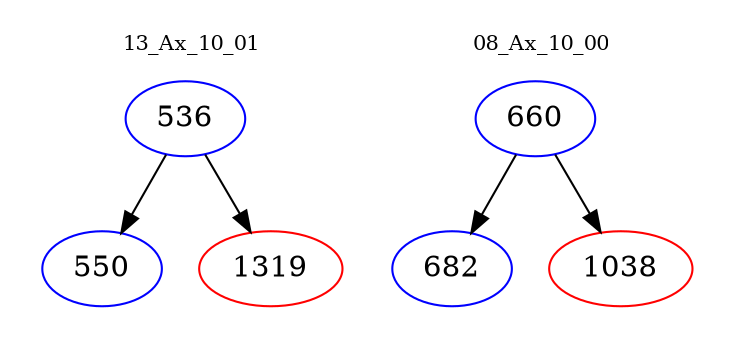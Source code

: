 digraph{
subgraph cluster_0 {
color = white
label = "13_Ax_10_01";
fontsize=10;
T0_536 [label="536", color="blue"]
T0_536 -> T0_550 [color="black"]
T0_550 [label="550", color="blue"]
T0_536 -> T0_1319 [color="black"]
T0_1319 [label="1319", color="red"]
}
subgraph cluster_1 {
color = white
label = "08_Ax_10_00";
fontsize=10;
T1_660 [label="660", color="blue"]
T1_660 -> T1_682 [color="black"]
T1_682 [label="682", color="blue"]
T1_660 -> T1_1038 [color="black"]
T1_1038 [label="1038", color="red"]
}
}
